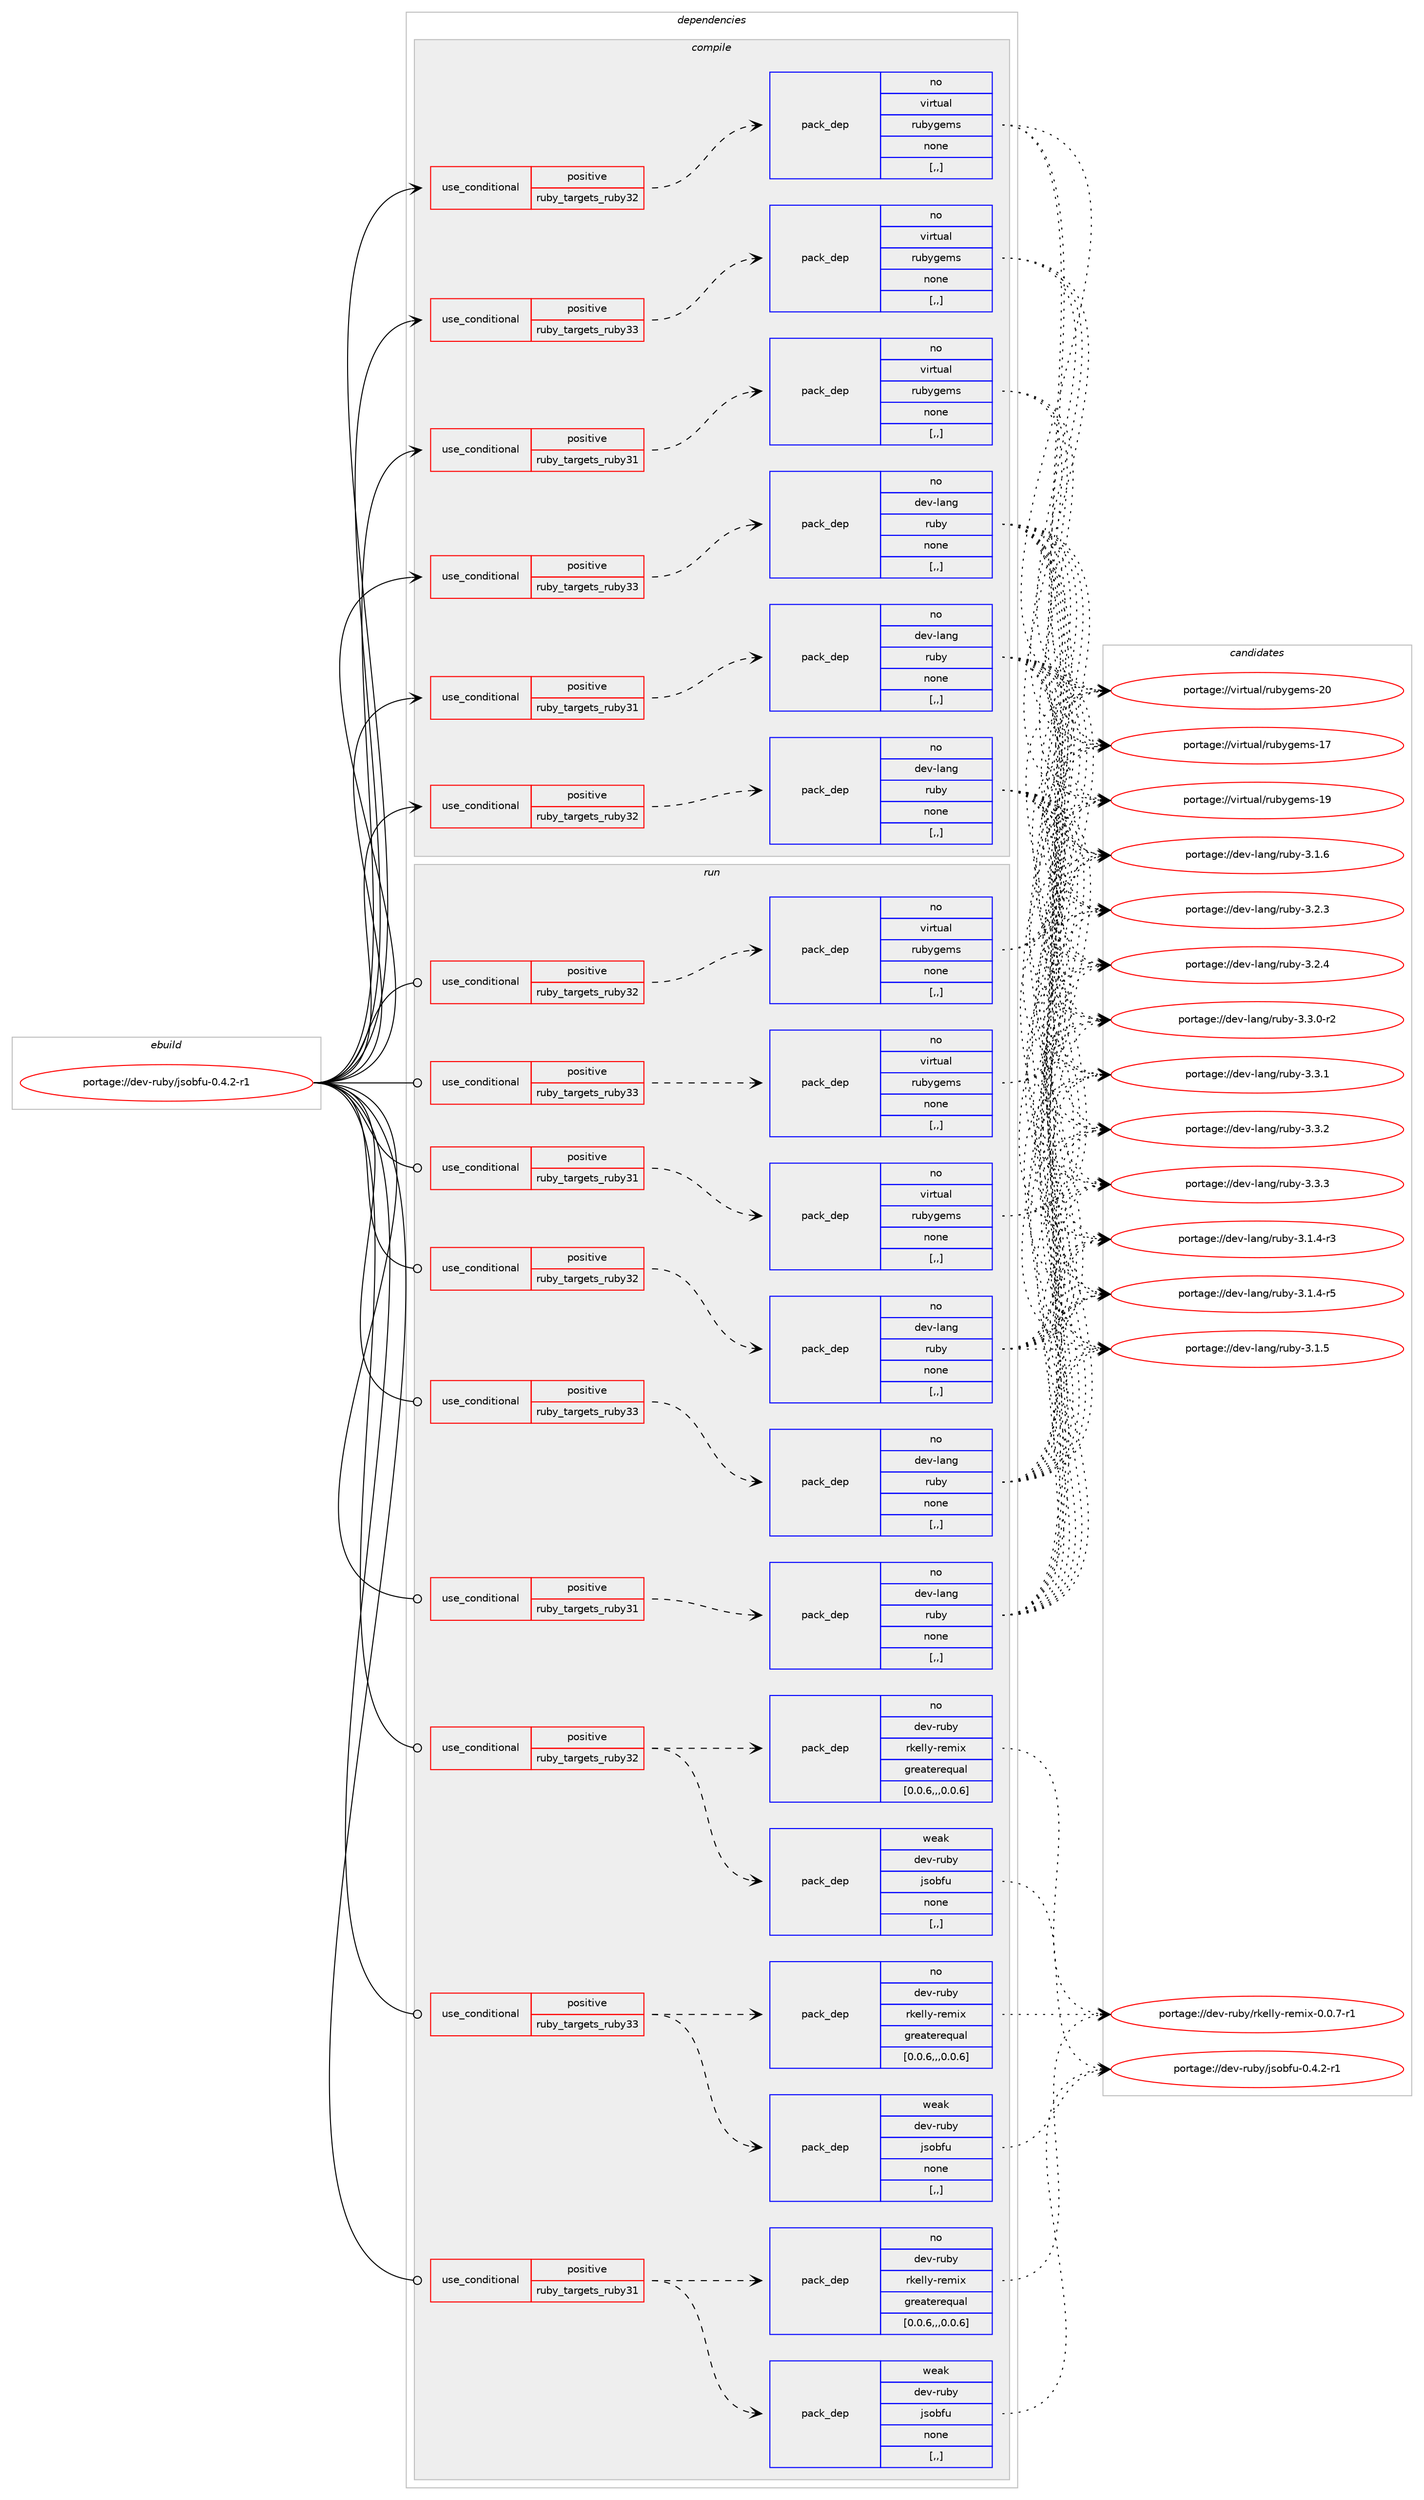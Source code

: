 digraph prolog {

# *************
# Graph options
# *************

newrank=true;
concentrate=true;
compound=true;
graph [rankdir=LR,fontname=Helvetica,fontsize=10,ranksep=1.5];#, ranksep=2.5, nodesep=0.2];
edge  [arrowhead=vee];
node  [fontname=Helvetica,fontsize=10];

# **********
# The ebuild
# **********

subgraph cluster_leftcol {
color=gray;
rank=same;
label=<<i>ebuild</i>>;
id [label="portage://dev-ruby/jsobfu-0.4.2-r1", color=red, width=4, href="../dev-ruby/jsobfu-0.4.2-r1.svg"];
}

# ****************
# The dependencies
# ****************

subgraph cluster_midcol {
color=gray;
label=<<i>dependencies</i>>;
subgraph cluster_compile {
fillcolor="#eeeeee";
style=filled;
label=<<i>compile</i>>;
subgraph cond48255 {
dependency183719 [label=<<TABLE BORDER="0" CELLBORDER="1" CELLSPACING="0" CELLPADDING="4"><TR><TD ROWSPAN="3" CELLPADDING="10">use_conditional</TD></TR><TR><TD>positive</TD></TR><TR><TD>ruby_targets_ruby31</TD></TR></TABLE>>, shape=none, color=red];
subgraph pack134161 {
dependency183720 [label=<<TABLE BORDER="0" CELLBORDER="1" CELLSPACING="0" CELLPADDING="4" WIDTH="220"><TR><TD ROWSPAN="6" CELLPADDING="30">pack_dep</TD></TR><TR><TD WIDTH="110">no</TD></TR><TR><TD>dev-lang</TD></TR><TR><TD>ruby</TD></TR><TR><TD>none</TD></TR><TR><TD>[,,]</TD></TR></TABLE>>, shape=none, color=blue];
}
dependency183719:e -> dependency183720:w [weight=20,style="dashed",arrowhead="vee"];
}
id:e -> dependency183719:w [weight=20,style="solid",arrowhead="vee"];
subgraph cond48256 {
dependency183721 [label=<<TABLE BORDER="0" CELLBORDER="1" CELLSPACING="0" CELLPADDING="4"><TR><TD ROWSPAN="3" CELLPADDING="10">use_conditional</TD></TR><TR><TD>positive</TD></TR><TR><TD>ruby_targets_ruby31</TD></TR></TABLE>>, shape=none, color=red];
subgraph pack134162 {
dependency183722 [label=<<TABLE BORDER="0" CELLBORDER="1" CELLSPACING="0" CELLPADDING="4" WIDTH="220"><TR><TD ROWSPAN="6" CELLPADDING="30">pack_dep</TD></TR><TR><TD WIDTH="110">no</TD></TR><TR><TD>virtual</TD></TR><TR><TD>rubygems</TD></TR><TR><TD>none</TD></TR><TR><TD>[,,]</TD></TR></TABLE>>, shape=none, color=blue];
}
dependency183721:e -> dependency183722:w [weight=20,style="dashed",arrowhead="vee"];
}
id:e -> dependency183721:w [weight=20,style="solid",arrowhead="vee"];
subgraph cond48257 {
dependency183723 [label=<<TABLE BORDER="0" CELLBORDER="1" CELLSPACING="0" CELLPADDING="4"><TR><TD ROWSPAN="3" CELLPADDING="10">use_conditional</TD></TR><TR><TD>positive</TD></TR><TR><TD>ruby_targets_ruby32</TD></TR></TABLE>>, shape=none, color=red];
subgraph pack134163 {
dependency183724 [label=<<TABLE BORDER="0" CELLBORDER="1" CELLSPACING="0" CELLPADDING="4" WIDTH="220"><TR><TD ROWSPAN="6" CELLPADDING="30">pack_dep</TD></TR><TR><TD WIDTH="110">no</TD></TR><TR><TD>dev-lang</TD></TR><TR><TD>ruby</TD></TR><TR><TD>none</TD></TR><TR><TD>[,,]</TD></TR></TABLE>>, shape=none, color=blue];
}
dependency183723:e -> dependency183724:w [weight=20,style="dashed",arrowhead="vee"];
}
id:e -> dependency183723:w [weight=20,style="solid",arrowhead="vee"];
subgraph cond48258 {
dependency183725 [label=<<TABLE BORDER="0" CELLBORDER="1" CELLSPACING="0" CELLPADDING="4"><TR><TD ROWSPAN="3" CELLPADDING="10">use_conditional</TD></TR><TR><TD>positive</TD></TR><TR><TD>ruby_targets_ruby32</TD></TR></TABLE>>, shape=none, color=red];
subgraph pack134164 {
dependency183726 [label=<<TABLE BORDER="0" CELLBORDER="1" CELLSPACING="0" CELLPADDING="4" WIDTH="220"><TR><TD ROWSPAN="6" CELLPADDING="30">pack_dep</TD></TR><TR><TD WIDTH="110">no</TD></TR><TR><TD>virtual</TD></TR><TR><TD>rubygems</TD></TR><TR><TD>none</TD></TR><TR><TD>[,,]</TD></TR></TABLE>>, shape=none, color=blue];
}
dependency183725:e -> dependency183726:w [weight=20,style="dashed",arrowhead="vee"];
}
id:e -> dependency183725:w [weight=20,style="solid",arrowhead="vee"];
subgraph cond48259 {
dependency183727 [label=<<TABLE BORDER="0" CELLBORDER="1" CELLSPACING="0" CELLPADDING="4"><TR><TD ROWSPAN="3" CELLPADDING="10">use_conditional</TD></TR><TR><TD>positive</TD></TR><TR><TD>ruby_targets_ruby33</TD></TR></TABLE>>, shape=none, color=red];
subgraph pack134165 {
dependency183728 [label=<<TABLE BORDER="0" CELLBORDER="1" CELLSPACING="0" CELLPADDING="4" WIDTH="220"><TR><TD ROWSPAN="6" CELLPADDING="30">pack_dep</TD></TR><TR><TD WIDTH="110">no</TD></TR><TR><TD>dev-lang</TD></TR><TR><TD>ruby</TD></TR><TR><TD>none</TD></TR><TR><TD>[,,]</TD></TR></TABLE>>, shape=none, color=blue];
}
dependency183727:e -> dependency183728:w [weight=20,style="dashed",arrowhead="vee"];
}
id:e -> dependency183727:w [weight=20,style="solid",arrowhead="vee"];
subgraph cond48260 {
dependency183729 [label=<<TABLE BORDER="0" CELLBORDER="1" CELLSPACING="0" CELLPADDING="4"><TR><TD ROWSPAN="3" CELLPADDING="10">use_conditional</TD></TR><TR><TD>positive</TD></TR><TR><TD>ruby_targets_ruby33</TD></TR></TABLE>>, shape=none, color=red];
subgraph pack134166 {
dependency183730 [label=<<TABLE BORDER="0" CELLBORDER="1" CELLSPACING="0" CELLPADDING="4" WIDTH="220"><TR><TD ROWSPAN="6" CELLPADDING="30">pack_dep</TD></TR><TR><TD WIDTH="110">no</TD></TR><TR><TD>virtual</TD></TR><TR><TD>rubygems</TD></TR><TR><TD>none</TD></TR><TR><TD>[,,]</TD></TR></TABLE>>, shape=none, color=blue];
}
dependency183729:e -> dependency183730:w [weight=20,style="dashed",arrowhead="vee"];
}
id:e -> dependency183729:w [weight=20,style="solid",arrowhead="vee"];
}
subgraph cluster_compileandrun {
fillcolor="#eeeeee";
style=filled;
label=<<i>compile and run</i>>;
}
subgraph cluster_run {
fillcolor="#eeeeee";
style=filled;
label=<<i>run</i>>;
subgraph cond48261 {
dependency183731 [label=<<TABLE BORDER="0" CELLBORDER="1" CELLSPACING="0" CELLPADDING="4"><TR><TD ROWSPAN="3" CELLPADDING="10">use_conditional</TD></TR><TR><TD>positive</TD></TR><TR><TD>ruby_targets_ruby31</TD></TR></TABLE>>, shape=none, color=red];
subgraph pack134167 {
dependency183732 [label=<<TABLE BORDER="0" CELLBORDER="1" CELLSPACING="0" CELLPADDING="4" WIDTH="220"><TR><TD ROWSPAN="6" CELLPADDING="30">pack_dep</TD></TR><TR><TD WIDTH="110">no</TD></TR><TR><TD>dev-lang</TD></TR><TR><TD>ruby</TD></TR><TR><TD>none</TD></TR><TR><TD>[,,]</TD></TR></TABLE>>, shape=none, color=blue];
}
dependency183731:e -> dependency183732:w [weight=20,style="dashed",arrowhead="vee"];
}
id:e -> dependency183731:w [weight=20,style="solid",arrowhead="odot"];
subgraph cond48262 {
dependency183733 [label=<<TABLE BORDER="0" CELLBORDER="1" CELLSPACING="0" CELLPADDING="4"><TR><TD ROWSPAN="3" CELLPADDING="10">use_conditional</TD></TR><TR><TD>positive</TD></TR><TR><TD>ruby_targets_ruby31</TD></TR></TABLE>>, shape=none, color=red];
subgraph pack134168 {
dependency183734 [label=<<TABLE BORDER="0" CELLBORDER="1" CELLSPACING="0" CELLPADDING="4" WIDTH="220"><TR><TD ROWSPAN="6" CELLPADDING="30">pack_dep</TD></TR><TR><TD WIDTH="110">no</TD></TR><TR><TD>virtual</TD></TR><TR><TD>rubygems</TD></TR><TR><TD>none</TD></TR><TR><TD>[,,]</TD></TR></TABLE>>, shape=none, color=blue];
}
dependency183733:e -> dependency183734:w [weight=20,style="dashed",arrowhead="vee"];
}
id:e -> dependency183733:w [weight=20,style="solid",arrowhead="odot"];
subgraph cond48263 {
dependency183735 [label=<<TABLE BORDER="0" CELLBORDER="1" CELLSPACING="0" CELLPADDING="4"><TR><TD ROWSPAN="3" CELLPADDING="10">use_conditional</TD></TR><TR><TD>positive</TD></TR><TR><TD>ruby_targets_ruby31</TD></TR></TABLE>>, shape=none, color=red];
subgraph pack134169 {
dependency183736 [label=<<TABLE BORDER="0" CELLBORDER="1" CELLSPACING="0" CELLPADDING="4" WIDTH="220"><TR><TD ROWSPAN="6" CELLPADDING="30">pack_dep</TD></TR><TR><TD WIDTH="110">weak</TD></TR><TR><TD>dev-ruby</TD></TR><TR><TD>jsobfu</TD></TR><TR><TD>none</TD></TR><TR><TD>[,,]</TD></TR></TABLE>>, shape=none, color=blue];
}
dependency183735:e -> dependency183736:w [weight=20,style="dashed",arrowhead="vee"];
subgraph pack134170 {
dependency183737 [label=<<TABLE BORDER="0" CELLBORDER="1" CELLSPACING="0" CELLPADDING="4" WIDTH="220"><TR><TD ROWSPAN="6" CELLPADDING="30">pack_dep</TD></TR><TR><TD WIDTH="110">no</TD></TR><TR><TD>dev-ruby</TD></TR><TR><TD>rkelly-remix</TD></TR><TR><TD>greaterequal</TD></TR><TR><TD>[0.0.6,,,0.0.6]</TD></TR></TABLE>>, shape=none, color=blue];
}
dependency183735:e -> dependency183737:w [weight=20,style="dashed",arrowhead="vee"];
}
id:e -> dependency183735:w [weight=20,style="solid",arrowhead="odot"];
subgraph cond48264 {
dependency183738 [label=<<TABLE BORDER="0" CELLBORDER="1" CELLSPACING="0" CELLPADDING="4"><TR><TD ROWSPAN="3" CELLPADDING="10">use_conditional</TD></TR><TR><TD>positive</TD></TR><TR><TD>ruby_targets_ruby32</TD></TR></TABLE>>, shape=none, color=red];
subgraph pack134171 {
dependency183739 [label=<<TABLE BORDER="0" CELLBORDER="1" CELLSPACING="0" CELLPADDING="4" WIDTH="220"><TR><TD ROWSPAN="6" CELLPADDING="30">pack_dep</TD></TR><TR><TD WIDTH="110">no</TD></TR><TR><TD>dev-lang</TD></TR><TR><TD>ruby</TD></TR><TR><TD>none</TD></TR><TR><TD>[,,]</TD></TR></TABLE>>, shape=none, color=blue];
}
dependency183738:e -> dependency183739:w [weight=20,style="dashed",arrowhead="vee"];
}
id:e -> dependency183738:w [weight=20,style="solid",arrowhead="odot"];
subgraph cond48265 {
dependency183740 [label=<<TABLE BORDER="0" CELLBORDER="1" CELLSPACING="0" CELLPADDING="4"><TR><TD ROWSPAN="3" CELLPADDING="10">use_conditional</TD></TR><TR><TD>positive</TD></TR><TR><TD>ruby_targets_ruby32</TD></TR></TABLE>>, shape=none, color=red];
subgraph pack134172 {
dependency183741 [label=<<TABLE BORDER="0" CELLBORDER="1" CELLSPACING="0" CELLPADDING="4" WIDTH="220"><TR><TD ROWSPAN="6" CELLPADDING="30">pack_dep</TD></TR><TR><TD WIDTH="110">no</TD></TR><TR><TD>virtual</TD></TR><TR><TD>rubygems</TD></TR><TR><TD>none</TD></TR><TR><TD>[,,]</TD></TR></TABLE>>, shape=none, color=blue];
}
dependency183740:e -> dependency183741:w [weight=20,style="dashed",arrowhead="vee"];
}
id:e -> dependency183740:w [weight=20,style="solid",arrowhead="odot"];
subgraph cond48266 {
dependency183742 [label=<<TABLE BORDER="0" CELLBORDER="1" CELLSPACING="0" CELLPADDING="4"><TR><TD ROWSPAN="3" CELLPADDING="10">use_conditional</TD></TR><TR><TD>positive</TD></TR><TR><TD>ruby_targets_ruby32</TD></TR></TABLE>>, shape=none, color=red];
subgraph pack134173 {
dependency183743 [label=<<TABLE BORDER="0" CELLBORDER="1" CELLSPACING="0" CELLPADDING="4" WIDTH="220"><TR><TD ROWSPAN="6" CELLPADDING="30">pack_dep</TD></TR><TR><TD WIDTH="110">weak</TD></TR><TR><TD>dev-ruby</TD></TR><TR><TD>jsobfu</TD></TR><TR><TD>none</TD></TR><TR><TD>[,,]</TD></TR></TABLE>>, shape=none, color=blue];
}
dependency183742:e -> dependency183743:w [weight=20,style="dashed",arrowhead="vee"];
subgraph pack134174 {
dependency183744 [label=<<TABLE BORDER="0" CELLBORDER="1" CELLSPACING="0" CELLPADDING="4" WIDTH="220"><TR><TD ROWSPAN="6" CELLPADDING="30">pack_dep</TD></TR><TR><TD WIDTH="110">no</TD></TR><TR><TD>dev-ruby</TD></TR><TR><TD>rkelly-remix</TD></TR><TR><TD>greaterequal</TD></TR><TR><TD>[0.0.6,,,0.0.6]</TD></TR></TABLE>>, shape=none, color=blue];
}
dependency183742:e -> dependency183744:w [weight=20,style="dashed",arrowhead="vee"];
}
id:e -> dependency183742:w [weight=20,style="solid",arrowhead="odot"];
subgraph cond48267 {
dependency183745 [label=<<TABLE BORDER="0" CELLBORDER="1" CELLSPACING="0" CELLPADDING="4"><TR><TD ROWSPAN="3" CELLPADDING="10">use_conditional</TD></TR><TR><TD>positive</TD></TR><TR><TD>ruby_targets_ruby33</TD></TR></TABLE>>, shape=none, color=red];
subgraph pack134175 {
dependency183746 [label=<<TABLE BORDER="0" CELLBORDER="1" CELLSPACING="0" CELLPADDING="4" WIDTH="220"><TR><TD ROWSPAN="6" CELLPADDING="30">pack_dep</TD></TR><TR><TD WIDTH="110">no</TD></TR><TR><TD>dev-lang</TD></TR><TR><TD>ruby</TD></TR><TR><TD>none</TD></TR><TR><TD>[,,]</TD></TR></TABLE>>, shape=none, color=blue];
}
dependency183745:e -> dependency183746:w [weight=20,style="dashed",arrowhead="vee"];
}
id:e -> dependency183745:w [weight=20,style="solid",arrowhead="odot"];
subgraph cond48268 {
dependency183747 [label=<<TABLE BORDER="0" CELLBORDER="1" CELLSPACING="0" CELLPADDING="4"><TR><TD ROWSPAN="3" CELLPADDING="10">use_conditional</TD></TR><TR><TD>positive</TD></TR><TR><TD>ruby_targets_ruby33</TD></TR></TABLE>>, shape=none, color=red];
subgraph pack134176 {
dependency183748 [label=<<TABLE BORDER="0" CELLBORDER="1" CELLSPACING="0" CELLPADDING="4" WIDTH="220"><TR><TD ROWSPAN="6" CELLPADDING="30">pack_dep</TD></TR><TR><TD WIDTH="110">no</TD></TR><TR><TD>virtual</TD></TR><TR><TD>rubygems</TD></TR><TR><TD>none</TD></TR><TR><TD>[,,]</TD></TR></TABLE>>, shape=none, color=blue];
}
dependency183747:e -> dependency183748:w [weight=20,style="dashed",arrowhead="vee"];
}
id:e -> dependency183747:w [weight=20,style="solid",arrowhead="odot"];
subgraph cond48269 {
dependency183749 [label=<<TABLE BORDER="0" CELLBORDER="1" CELLSPACING="0" CELLPADDING="4"><TR><TD ROWSPAN="3" CELLPADDING="10">use_conditional</TD></TR><TR><TD>positive</TD></TR><TR><TD>ruby_targets_ruby33</TD></TR></TABLE>>, shape=none, color=red];
subgraph pack134177 {
dependency183750 [label=<<TABLE BORDER="0" CELLBORDER="1" CELLSPACING="0" CELLPADDING="4" WIDTH="220"><TR><TD ROWSPAN="6" CELLPADDING="30">pack_dep</TD></TR><TR><TD WIDTH="110">weak</TD></TR><TR><TD>dev-ruby</TD></TR><TR><TD>jsobfu</TD></TR><TR><TD>none</TD></TR><TR><TD>[,,]</TD></TR></TABLE>>, shape=none, color=blue];
}
dependency183749:e -> dependency183750:w [weight=20,style="dashed",arrowhead="vee"];
subgraph pack134178 {
dependency183751 [label=<<TABLE BORDER="0" CELLBORDER="1" CELLSPACING="0" CELLPADDING="4" WIDTH="220"><TR><TD ROWSPAN="6" CELLPADDING="30">pack_dep</TD></TR><TR><TD WIDTH="110">no</TD></TR><TR><TD>dev-ruby</TD></TR><TR><TD>rkelly-remix</TD></TR><TR><TD>greaterequal</TD></TR><TR><TD>[0.0.6,,,0.0.6]</TD></TR></TABLE>>, shape=none, color=blue];
}
dependency183749:e -> dependency183751:w [weight=20,style="dashed",arrowhead="vee"];
}
id:e -> dependency183749:w [weight=20,style="solid",arrowhead="odot"];
}
}

# **************
# The candidates
# **************

subgraph cluster_choices {
rank=same;
color=gray;
label=<<i>candidates</i>>;

subgraph choice134161 {
color=black;
nodesep=1;
choice100101118451089711010347114117981214551464946524511451 [label="portage://dev-lang/ruby-3.1.4-r3", color=red, width=4,href="../dev-lang/ruby-3.1.4-r3.svg"];
choice100101118451089711010347114117981214551464946524511453 [label="portage://dev-lang/ruby-3.1.4-r5", color=red, width=4,href="../dev-lang/ruby-3.1.4-r5.svg"];
choice10010111845108971101034711411798121455146494653 [label="portage://dev-lang/ruby-3.1.5", color=red, width=4,href="../dev-lang/ruby-3.1.5.svg"];
choice10010111845108971101034711411798121455146494654 [label="portage://dev-lang/ruby-3.1.6", color=red, width=4,href="../dev-lang/ruby-3.1.6.svg"];
choice10010111845108971101034711411798121455146504651 [label="portage://dev-lang/ruby-3.2.3", color=red, width=4,href="../dev-lang/ruby-3.2.3.svg"];
choice10010111845108971101034711411798121455146504652 [label="portage://dev-lang/ruby-3.2.4", color=red, width=4,href="../dev-lang/ruby-3.2.4.svg"];
choice100101118451089711010347114117981214551465146484511450 [label="portage://dev-lang/ruby-3.3.0-r2", color=red, width=4,href="../dev-lang/ruby-3.3.0-r2.svg"];
choice10010111845108971101034711411798121455146514649 [label="portage://dev-lang/ruby-3.3.1", color=red, width=4,href="../dev-lang/ruby-3.3.1.svg"];
choice10010111845108971101034711411798121455146514650 [label="portage://dev-lang/ruby-3.3.2", color=red, width=4,href="../dev-lang/ruby-3.3.2.svg"];
choice10010111845108971101034711411798121455146514651 [label="portage://dev-lang/ruby-3.3.3", color=red, width=4,href="../dev-lang/ruby-3.3.3.svg"];
dependency183720:e -> choice100101118451089711010347114117981214551464946524511451:w [style=dotted,weight="100"];
dependency183720:e -> choice100101118451089711010347114117981214551464946524511453:w [style=dotted,weight="100"];
dependency183720:e -> choice10010111845108971101034711411798121455146494653:w [style=dotted,weight="100"];
dependency183720:e -> choice10010111845108971101034711411798121455146494654:w [style=dotted,weight="100"];
dependency183720:e -> choice10010111845108971101034711411798121455146504651:w [style=dotted,weight="100"];
dependency183720:e -> choice10010111845108971101034711411798121455146504652:w [style=dotted,weight="100"];
dependency183720:e -> choice100101118451089711010347114117981214551465146484511450:w [style=dotted,weight="100"];
dependency183720:e -> choice10010111845108971101034711411798121455146514649:w [style=dotted,weight="100"];
dependency183720:e -> choice10010111845108971101034711411798121455146514650:w [style=dotted,weight="100"];
dependency183720:e -> choice10010111845108971101034711411798121455146514651:w [style=dotted,weight="100"];
}
subgraph choice134162 {
color=black;
nodesep=1;
choice118105114116117971084711411798121103101109115454955 [label="portage://virtual/rubygems-17", color=red, width=4,href="../virtual/rubygems-17.svg"];
choice118105114116117971084711411798121103101109115454957 [label="portage://virtual/rubygems-19", color=red, width=4,href="../virtual/rubygems-19.svg"];
choice118105114116117971084711411798121103101109115455048 [label="portage://virtual/rubygems-20", color=red, width=4,href="../virtual/rubygems-20.svg"];
dependency183722:e -> choice118105114116117971084711411798121103101109115454955:w [style=dotted,weight="100"];
dependency183722:e -> choice118105114116117971084711411798121103101109115454957:w [style=dotted,weight="100"];
dependency183722:e -> choice118105114116117971084711411798121103101109115455048:w [style=dotted,weight="100"];
}
subgraph choice134163 {
color=black;
nodesep=1;
choice100101118451089711010347114117981214551464946524511451 [label="portage://dev-lang/ruby-3.1.4-r3", color=red, width=4,href="../dev-lang/ruby-3.1.4-r3.svg"];
choice100101118451089711010347114117981214551464946524511453 [label="portage://dev-lang/ruby-3.1.4-r5", color=red, width=4,href="../dev-lang/ruby-3.1.4-r5.svg"];
choice10010111845108971101034711411798121455146494653 [label="portage://dev-lang/ruby-3.1.5", color=red, width=4,href="../dev-lang/ruby-3.1.5.svg"];
choice10010111845108971101034711411798121455146494654 [label="portage://dev-lang/ruby-3.1.6", color=red, width=4,href="../dev-lang/ruby-3.1.6.svg"];
choice10010111845108971101034711411798121455146504651 [label="portage://dev-lang/ruby-3.2.3", color=red, width=4,href="../dev-lang/ruby-3.2.3.svg"];
choice10010111845108971101034711411798121455146504652 [label="portage://dev-lang/ruby-3.2.4", color=red, width=4,href="../dev-lang/ruby-3.2.4.svg"];
choice100101118451089711010347114117981214551465146484511450 [label="portage://dev-lang/ruby-3.3.0-r2", color=red, width=4,href="../dev-lang/ruby-3.3.0-r2.svg"];
choice10010111845108971101034711411798121455146514649 [label="portage://dev-lang/ruby-3.3.1", color=red, width=4,href="../dev-lang/ruby-3.3.1.svg"];
choice10010111845108971101034711411798121455146514650 [label="portage://dev-lang/ruby-3.3.2", color=red, width=4,href="../dev-lang/ruby-3.3.2.svg"];
choice10010111845108971101034711411798121455146514651 [label="portage://dev-lang/ruby-3.3.3", color=red, width=4,href="../dev-lang/ruby-3.3.3.svg"];
dependency183724:e -> choice100101118451089711010347114117981214551464946524511451:w [style=dotted,weight="100"];
dependency183724:e -> choice100101118451089711010347114117981214551464946524511453:w [style=dotted,weight="100"];
dependency183724:e -> choice10010111845108971101034711411798121455146494653:w [style=dotted,weight="100"];
dependency183724:e -> choice10010111845108971101034711411798121455146494654:w [style=dotted,weight="100"];
dependency183724:e -> choice10010111845108971101034711411798121455146504651:w [style=dotted,weight="100"];
dependency183724:e -> choice10010111845108971101034711411798121455146504652:w [style=dotted,weight="100"];
dependency183724:e -> choice100101118451089711010347114117981214551465146484511450:w [style=dotted,weight="100"];
dependency183724:e -> choice10010111845108971101034711411798121455146514649:w [style=dotted,weight="100"];
dependency183724:e -> choice10010111845108971101034711411798121455146514650:w [style=dotted,weight="100"];
dependency183724:e -> choice10010111845108971101034711411798121455146514651:w [style=dotted,weight="100"];
}
subgraph choice134164 {
color=black;
nodesep=1;
choice118105114116117971084711411798121103101109115454955 [label="portage://virtual/rubygems-17", color=red, width=4,href="../virtual/rubygems-17.svg"];
choice118105114116117971084711411798121103101109115454957 [label="portage://virtual/rubygems-19", color=red, width=4,href="../virtual/rubygems-19.svg"];
choice118105114116117971084711411798121103101109115455048 [label="portage://virtual/rubygems-20", color=red, width=4,href="../virtual/rubygems-20.svg"];
dependency183726:e -> choice118105114116117971084711411798121103101109115454955:w [style=dotted,weight="100"];
dependency183726:e -> choice118105114116117971084711411798121103101109115454957:w [style=dotted,weight="100"];
dependency183726:e -> choice118105114116117971084711411798121103101109115455048:w [style=dotted,weight="100"];
}
subgraph choice134165 {
color=black;
nodesep=1;
choice100101118451089711010347114117981214551464946524511451 [label="portage://dev-lang/ruby-3.1.4-r3", color=red, width=4,href="../dev-lang/ruby-3.1.4-r3.svg"];
choice100101118451089711010347114117981214551464946524511453 [label="portage://dev-lang/ruby-3.1.4-r5", color=red, width=4,href="../dev-lang/ruby-3.1.4-r5.svg"];
choice10010111845108971101034711411798121455146494653 [label="portage://dev-lang/ruby-3.1.5", color=red, width=4,href="../dev-lang/ruby-3.1.5.svg"];
choice10010111845108971101034711411798121455146494654 [label="portage://dev-lang/ruby-3.1.6", color=red, width=4,href="../dev-lang/ruby-3.1.6.svg"];
choice10010111845108971101034711411798121455146504651 [label="portage://dev-lang/ruby-3.2.3", color=red, width=4,href="../dev-lang/ruby-3.2.3.svg"];
choice10010111845108971101034711411798121455146504652 [label="portage://dev-lang/ruby-3.2.4", color=red, width=4,href="../dev-lang/ruby-3.2.4.svg"];
choice100101118451089711010347114117981214551465146484511450 [label="portage://dev-lang/ruby-3.3.0-r2", color=red, width=4,href="../dev-lang/ruby-3.3.0-r2.svg"];
choice10010111845108971101034711411798121455146514649 [label="portage://dev-lang/ruby-3.3.1", color=red, width=4,href="../dev-lang/ruby-3.3.1.svg"];
choice10010111845108971101034711411798121455146514650 [label="portage://dev-lang/ruby-3.3.2", color=red, width=4,href="../dev-lang/ruby-3.3.2.svg"];
choice10010111845108971101034711411798121455146514651 [label="portage://dev-lang/ruby-3.3.3", color=red, width=4,href="../dev-lang/ruby-3.3.3.svg"];
dependency183728:e -> choice100101118451089711010347114117981214551464946524511451:w [style=dotted,weight="100"];
dependency183728:e -> choice100101118451089711010347114117981214551464946524511453:w [style=dotted,weight="100"];
dependency183728:e -> choice10010111845108971101034711411798121455146494653:w [style=dotted,weight="100"];
dependency183728:e -> choice10010111845108971101034711411798121455146494654:w [style=dotted,weight="100"];
dependency183728:e -> choice10010111845108971101034711411798121455146504651:w [style=dotted,weight="100"];
dependency183728:e -> choice10010111845108971101034711411798121455146504652:w [style=dotted,weight="100"];
dependency183728:e -> choice100101118451089711010347114117981214551465146484511450:w [style=dotted,weight="100"];
dependency183728:e -> choice10010111845108971101034711411798121455146514649:w [style=dotted,weight="100"];
dependency183728:e -> choice10010111845108971101034711411798121455146514650:w [style=dotted,weight="100"];
dependency183728:e -> choice10010111845108971101034711411798121455146514651:w [style=dotted,weight="100"];
}
subgraph choice134166 {
color=black;
nodesep=1;
choice118105114116117971084711411798121103101109115454955 [label="portage://virtual/rubygems-17", color=red, width=4,href="../virtual/rubygems-17.svg"];
choice118105114116117971084711411798121103101109115454957 [label="portage://virtual/rubygems-19", color=red, width=4,href="../virtual/rubygems-19.svg"];
choice118105114116117971084711411798121103101109115455048 [label="portage://virtual/rubygems-20", color=red, width=4,href="../virtual/rubygems-20.svg"];
dependency183730:e -> choice118105114116117971084711411798121103101109115454955:w [style=dotted,weight="100"];
dependency183730:e -> choice118105114116117971084711411798121103101109115454957:w [style=dotted,weight="100"];
dependency183730:e -> choice118105114116117971084711411798121103101109115455048:w [style=dotted,weight="100"];
}
subgraph choice134167 {
color=black;
nodesep=1;
choice100101118451089711010347114117981214551464946524511451 [label="portage://dev-lang/ruby-3.1.4-r3", color=red, width=4,href="../dev-lang/ruby-3.1.4-r3.svg"];
choice100101118451089711010347114117981214551464946524511453 [label="portage://dev-lang/ruby-3.1.4-r5", color=red, width=4,href="../dev-lang/ruby-3.1.4-r5.svg"];
choice10010111845108971101034711411798121455146494653 [label="portage://dev-lang/ruby-3.1.5", color=red, width=4,href="../dev-lang/ruby-3.1.5.svg"];
choice10010111845108971101034711411798121455146494654 [label="portage://dev-lang/ruby-3.1.6", color=red, width=4,href="../dev-lang/ruby-3.1.6.svg"];
choice10010111845108971101034711411798121455146504651 [label="portage://dev-lang/ruby-3.2.3", color=red, width=4,href="../dev-lang/ruby-3.2.3.svg"];
choice10010111845108971101034711411798121455146504652 [label="portage://dev-lang/ruby-3.2.4", color=red, width=4,href="../dev-lang/ruby-3.2.4.svg"];
choice100101118451089711010347114117981214551465146484511450 [label="portage://dev-lang/ruby-3.3.0-r2", color=red, width=4,href="../dev-lang/ruby-3.3.0-r2.svg"];
choice10010111845108971101034711411798121455146514649 [label="portage://dev-lang/ruby-3.3.1", color=red, width=4,href="../dev-lang/ruby-3.3.1.svg"];
choice10010111845108971101034711411798121455146514650 [label="portage://dev-lang/ruby-3.3.2", color=red, width=4,href="../dev-lang/ruby-3.3.2.svg"];
choice10010111845108971101034711411798121455146514651 [label="portage://dev-lang/ruby-3.3.3", color=red, width=4,href="../dev-lang/ruby-3.3.3.svg"];
dependency183732:e -> choice100101118451089711010347114117981214551464946524511451:w [style=dotted,weight="100"];
dependency183732:e -> choice100101118451089711010347114117981214551464946524511453:w [style=dotted,weight="100"];
dependency183732:e -> choice10010111845108971101034711411798121455146494653:w [style=dotted,weight="100"];
dependency183732:e -> choice10010111845108971101034711411798121455146494654:w [style=dotted,weight="100"];
dependency183732:e -> choice10010111845108971101034711411798121455146504651:w [style=dotted,weight="100"];
dependency183732:e -> choice10010111845108971101034711411798121455146504652:w [style=dotted,weight="100"];
dependency183732:e -> choice100101118451089711010347114117981214551465146484511450:w [style=dotted,weight="100"];
dependency183732:e -> choice10010111845108971101034711411798121455146514649:w [style=dotted,weight="100"];
dependency183732:e -> choice10010111845108971101034711411798121455146514650:w [style=dotted,weight="100"];
dependency183732:e -> choice10010111845108971101034711411798121455146514651:w [style=dotted,weight="100"];
}
subgraph choice134168 {
color=black;
nodesep=1;
choice118105114116117971084711411798121103101109115454955 [label="portage://virtual/rubygems-17", color=red, width=4,href="../virtual/rubygems-17.svg"];
choice118105114116117971084711411798121103101109115454957 [label="portage://virtual/rubygems-19", color=red, width=4,href="../virtual/rubygems-19.svg"];
choice118105114116117971084711411798121103101109115455048 [label="portage://virtual/rubygems-20", color=red, width=4,href="../virtual/rubygems-20.svg"];
dependency183734:e -> choice118105114116117971084711411798121103101109115454955:w [style=dotted,weight="100"];
dependency183734:e -> choice118105114116117971084711411798121103101109115454957:w [style=dotted,weight="100"];
dependency183734:e -> choice118105114116117971084711411798121103101109115455048:w [style=dotted,weight="100"];
}
subgraph choice134169 {
color=black;
nodesep=1;
choice100101118451141179812147106115111981021174548465246504511449 [label="portage://dev-ruby/jsobfu-0.4.2-r1", color=red, width=4,href="../dev-ruby/jsobfu-0.4.2-r1.svg"];
dependency183736:e -> choice100101118451141179812147106115111981021174548465246504511449:w [style=dotted,weight="100"];
}
subgraph choice134170 {
color=black;
nodesep=1;
choice100101118451141179812147114107101108108121451141011091051204548464846554511449 [label="portage://dev-ruby/rkelly-remix-0.0.7-r1", color=red, width=4,href="../dev-ruby/rkelly-remix-0.0.7-r1.svg"];
dependency183737:e -> choice100101118451141179812147114107101108108121451141011091051204548464846554511449:w [style=dotted,weight="100"];
}
subgraph choice134171 {
color=black;
nodesep=1;
choice100101118451089711010347114117981214551464946524511451 [label="portage://dev-lang/ruby-3.1.4-r3", color=red, width=4,href="../dev-lang/ruby-3.1.4-r3.svg"];
choice100101118451089711010347114117981214551464946524511453 [label="portage://dev-lang/ruby-3.1.4-r5", color=red, width=4,href="../dev-lang/ruby-3.1.4-r5.svg"];
choice10010111845108971101034711411798121455146494653 [label="portage://dev-lang/ruby-3.1.5", color=red, width=4,href="../dev-lang/ruby-3.1.5.svg"];
choice10010111845108971101034711411798121455146494654 [label="portage://dev-lang/ruby-3.1.6", color=red, width=4,href="../dev-lang/ruby-3.1.6.svg"];
choice10010111845108971101034711411798121455146504651 [label="portage://dev-lang/ruby-3.2.3", color=red, width=4,href="../dev-lang/ruby-3.2.3.svg"];
choice10010111845108971101034711411798121455146504652 [label="portage://dev-lang/ruby-3.2.4", color=red, width=4,href="../dev-lang/ruby-3.2.4.svg"];
choice100101118451089711010347114117981214551465146484511450 [label="portage://dev-lang/ruby-3.3.0-r2", color=red, width=4,href="../dev-lang/ruby-3.3.0-r2.svg"];
choice10010111845108971101034711411798121455146514649 [label="portage://dev-lang/ruby-3.3.1", color=red, width=4,href="../dev-lang/ruby-3.3.1.svg"];
choice10010111845108971101034711411798121455146514650 [label="portage://dev-lang/ruby-3.3.2", color=red, width=4,href="../dev-lang/ruby-3.3.2.svg"];
choice10010111845108971101034711411798121455146514651 [label="portage://dev-lang/ruby-3.3.3", color=red, width=4,href="../dev-lang/ruby-3.3.3.svg"];
dependency183739:e -> choice100101118451089711010347114117981214551464946524511451:w [style=dotted,weight="100"];
dependency183739:e -> choice100101118451089711010347114117981214551464946524511453:w [style=dotted,weight="100"];
dependency183739:e -> choice10010111845108971101034711411798121455146494653:w [style=dotted,weight="100"];
dependency183739:e -> choice10010111845108971101034711411798121455146494654:w [style=dotted,weight="100"];
dependency183739:e -> choice10010111845108971101034711411798121455146504651:w [style=dotted,weight="100"];
dependency183739:e -> choice10010111845108971101034711411798121455146504652:w [style=dotted,weight="100"];
dependency183739:e -> choice100101118451089711010347114117981214551465146484511450:w [style=dotted,weight="100"];
dependency183739:e -> choice10010111845108971101034711411798121455146514649:w [style=dotted,weight="100"];
dependency183739:e -> choice10010111845108971101034711411798121455146514650:w [style=dotted,weight="100"];
dependency183739:e -> choice10010111845108971101034711411798121455146514651:w [style=dotted,weight="100"];
}
subgraph choice134172 {
color=black;
nodesep=1;
choice118105114116117971084711411798121103101109115454955 [label="portage://virtual/rubygems-17", color=red, width=4,href="../virtual/rubygems-17.svg"];
choice118105114116117971084711411798121103101109115454957 [label="portage://virtual/rubygems-19", color=red, width=4,href="../virtual/rubygems-19.svg"];
choice118105114116117971084711411798121103101109115455048 [label="portage://virtual/rubygems-20", color=red, width=4,href="../virtual/rubygems-20.svg"];
dependency183741:e -> choice118105114116117971084711411798121103101109115454955:w [style=dotted,weight="100"];
dependency183741:e -> choice118105114116117971084711411798121103101109115454957:w [style=dotted,weight="100"];
dependency183741:e -> choice118105114116117971084711411798121103101109115455048:w [style=dotted,weight="100"];
}
subgraph choice134173 {
color=black;
nodesep=1;
choice100101118451141179812147106115111981021174548465246504511449 [label="portage://dev-ruby/jsobfu-0.4.2-r1", color=red, width=4,href="../dev-ruby/jsobfu-0.4.2-r1.svg"];
dependency183743:e -> choice100101118451141179812147106115111981021174548465246504511449:w [style=dotted,weight="100"];
}
subgraph choice134174 {
color=black;
nodesep=1;
choice100101118451141179812147114107101108108121451141011091051204548464846554511449 [label="portage://dev-ruby/rkelly-remix-0.0.7-r1", color=red, width=4,href="../dev-ruby/rkelly-remix-0.0.7-r1.svg"];
dependency183744:e -> choice100101118451141179812147114107101108108121451141011091051204548464846554511449:w [style=dotted,weight="100"];
}
subgraph choice134175 {
color=black;
nodesep=1;
choice100101118451089711010347114117981214551464946524511451 [label="portage://dev-lang/ruby-3.1.4-r3", color=red, width=4,href="../dev-lang/ruby-3.1.4-r3.svg"];
choice100101118451089711010347114117981214551464946524511453 [label="portage://dev-lang/ruby-3.1.4-r5", color=red, width=4,href="../dev-lang/ruby-3.1.4-r5.svg"];
choice10010111845108971101034711411798121455146494653 [label="portage://dev-lang/ruby-3.1.5", color=red, width=4,href="../dev-lang/ruby-3.1.5.svg"];
choice10010111845108971101034711411798121455146494654 [label="portage://dev-lang/ruby-3.1.6", color=red, width=4,href="../dev-lang/ruby-3.1.6.svg"];
choice10010111845108971101034711411798121455146504651 [label="portage://dev-lang/ruby-3.2.3", color=red, width=4,href="../dev-lang/ruby-3.2.3.svg"];
choice10010111845108971101034711411798121455146504652 [label="portage://dev-lang/ruby-3.2.4", color=red, width=4,href="../dev-lang/ruby-3.2.4.svg"];
choice100101118451089711010347114117981214551465146484511450 [label="portage://dev-lang/ruby-3.3.0-r2", color=red, width=4,href="../dev-lang/ruby-3.3.0-r2.svg"];
choice10010111845108971101034711411798121455146514649 [label="portage://dev-lang/ruby-3.3.1", color=red, width=4,href="../dev-lang/ruby-3.3.1.svg"];
choice10010111845108971101034711411798121455146514650 [label="portage://dev-lang/ruby-3.3.2", color=red, width=4,href="../dev-lang/ruby-3.3.2.svg"];
choice10010111845108971101034711411798121455146514651 [label="portage://dev-lang/ruby-3.3.3", color=red, width=4,href="../dev-lang/ruby-3.3.3.svg"];
dependency183746:e -> choice100101118451089711010347114117981214551464946524511451:w [style=dotted,weight="100"];
dependency183746:e -> choice100101118451089711010347114117981214551464946524511453:w [style=dotted,weight="100"];
dependency183746:e -> choice10010111845108971101034711411798121455146494653:w [style=dotted,weight="100"];
dependency183746:e -> choice10010111845108971101034711411798121455146494654:w [style=dotted,weight="100"];
dependency183746:e -> choice10010111845108971101034711411798121455146504651:w [style=dotted,weight="100"];
dependency183746:e -> choice10010111845108971101034711411798121455146504652:w [style=dotted,weight="100"];
dependency183746:e -> choice100101118451089711010347114117981214551465146484511450:w [style=dotted,weight="100"];
dependency183746:e -> choice10010111845108971101034711411798121455146514649:w [style=dotted,weight="100"];
dependency183746:e -> choice10010111845108971101034711411798121455146514650:w [style=dotted,weight="100"];
dependency183746:e -> choice10010111845108971101034711411798121455146514651:w [style=dotted,weight="100"];
}
subgraph choice134176 {
color=black;
nodesep=1;
choice118105114116117971084711411798121103101109115454955 [label="portage://virtual/rubygems-17", color=red, width=4,href="../virtual/rubygems-17.svg"];
choice118105114116117971084711411798121103101109115454957 [label="portage://virtual/rubygems-19", color=red, width=4,href="../virtual/rubygems-19.svg"];
choice118105114116117971084711411798121103101109115455048 [label="portage://virtual/rubygems-20", color=red, width=4,href="../virtual/rubygems-20.svg"];
dependency183748:e -> choice118105114116117971084711411798121103101109115454955:w [style=dotted,weight="100"];
dependency183748:e -> choice118105114116117971084711411798121103101109115454957:w [style=dotted,weight="100"];
dependency183748:e -> choice118105114116117971084711411798121103101109115455048:w [style=dotted,weight="100"];
}
subgraph choice134177 {
color=black;
nodesep=1;
choice100101118451141179812147106115111981021174548465246504511449 [label="portage://dev-ruby/jsobfu-0.4.2-r1", color=red, width=4,href="../dev-ruby/jsobfu-0.4.2-r1.svg"];
dependency183750:e -> choice100101118451141179812147106115111981021174548465246504511449:w [style=dotted,weight="100"];
}
subgraph choice134178 {
color=black;
nodesep=1;
choice100101118451141179812147114107101108108121451141011091051204548464846554511449 [label="portage://dev-ruby/rkelly-remix-0.0.7-r1", color=red, width=4,href="../dev-ruby/rkelly-remix-0.0.7-r1.svg"];
dependency183751:e -> choice100101118451141179812147114107101108108121451141011091051204548464846554511449:w [style=dotted,weight="100"];
}
}

}
